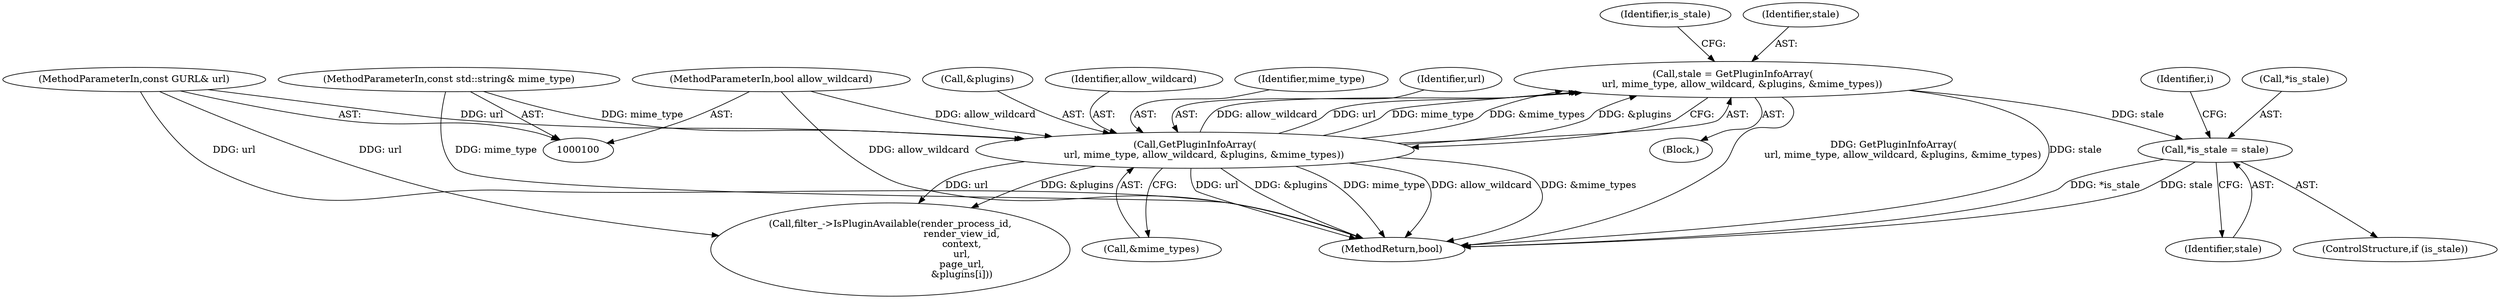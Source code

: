 digraph "0_Chrome_ac8bd041b81e46e4e4fcd5021aaa5499703952e6_4@pointer" {
"1000135" [label="(Call,*is_stale = stale)"];
"1000123" [label="(Call,stale = GetPluginInfoArray(\n      url, mime_type, allow_wildcard, &plugins, &mime_types))"];
"1000125" [label="(Call,GetPluginInfoArray(\n      url, mime_type, allow_wildcard, &plugins, &mime_types))"];
"1000104" [label="(MethodParameterIn,const GURL& url)"];
"1000106" [label="(MethodParameterIn,const std::string& mime_type)"];
"1000107" [label="(MethodParameterIn,bool allow_wildcard)"];
"1000135" [label="(Call,*is_stale = stale)"];
"1000138" [label="(Identifier,stale)"];
"1000104" [label="(MethodParameterIn,const GURL& url)"];
"1000129" [label="(Call,&plugins)"];
"1000128" [label="(Identifier,allow_wildcard)"];
"1000111" [label="(Block,)"];
"1000142" [label="(Identifier,i)"];
"1000127" [label="(Identifier,mime_type)"];
"1000136" [label="(Call,*is_stale)"];
"1000107" [label="(MethodParameterIn,bool allow_wildcard)"];
"1000125" [label="(Call,GetPluginInfoArray(\n      url, mime_type, allow_wildcard, &plugins, &mime_types))"];
"1000154" [label="(Call,filter_->IsPluginAvailable(render_process_id,\n                                               render_view_id,\n                                               context,\n                                               url,\n                                               page_url,\n                                               &plugins[i]))"];
"1000134" [label="(Identifier,is_stale)"];
"1000131" [label="(Call,&mime_types)"];
"1000133" [label="(ControlStructure,if (is_stale))"];
"1000126" [label="(Identifier,url)"];
"1000183" [label="(MethodReturn,bool)"];
"1000106" [label="(MethodParameterIn,const std::string& mime_type)"];
"1000123" [label="(Call,stale = GetPluginInfoArray(\n      url, mime_type, allow_wildcard, &plugins, &mime_types))"];
"1000124" [label="(Identifier,stale)"];
"1000135" -> "1000133"  [label="AST: "];
"1000135" -> "1000138"  [label="CFG: "];
"1000136" -> "1000135"  [label="AST: "];
"1000138" -> "1000135"  [label="AST: "];
"1000142" -> "1000135"  [label="CFG: "];
"1000135" -> "1000183"  [label="DDG: *is_stale"];
"1000135" -> "1000183"  [label="DDG: stale"];
"1000123" -> "1000135"  [label="DDG: stale"];
"1000123" -> "1000111"  [label="AST: "];
"1000123" -> "1000125"  [label="CFG: "];
"1000124" -> "1000123"  [label="AST: "];
"1000125" -> "1000123"  [label="AST: "];
"1000134" -> "1000123"  [label="CFG: "];
"1000123" -> "1000183"  [label="DDG: GetPluginInfoArray(\n      url, mime_type, allow_wildcard, &plugins, &mime_types)"];
"1000123" -> "1000183"  [label="DDG: stale"];
"1000125" -> "1000123"  [label="DDG: allow_wildcard"];
"1000125" -> "1000123"  [label="DDG: url"];
"1000125" -> "1000123"  [label="DDG: mime_type"];
"1000125" -> "1000123"  [label="DDG: &mime_types"];
"1000125" -> "1000123"  [label="DDG: &plugins"];
"1000125" -> "1000131"  [label="CFG: "];
"1000126" -> "1000125"  [label="AST: "];
"1000127" -> "1000125"  [label="AST: "];
"1000128" -> "1000125"  [label="AST: "];
"1000129" -> "1000125"  [label="AST: "];
"1000131" -> "1000125"  [label="AST: "];
"1000125" -> "1000183"  [label="DDG: url"];
"1000125" -> "1000183"  [label="DDG: &plugins"];
"1000125" -> "1000183"  [label="DDG: mime_type"];
"1000125" -> "1000183"  [label="DDG: allow_wildcard"];
"1000125" -> "1000183"  [label="DDG: &mime_types"];
"1000104" -> "1000125"  [label="DDG: url"];
"1000106" -> "1000125"  [label="DDG: mime_type"];
"1000107" -> "1000125"  [label="DDG: allow_wildcard"];
"1000125" -> "1000154"  [label="DDG: url"];
"1000125" -> "1000154"  [label="DDG: &plugins"];
"1000104" -> "1000100"  [label="AST: "];
"1000104" -> "1000183"  [label="DDG: url"];
"1000104" -> "1000154"  [label="DDG: url"];
"1000106" -> "1000100"  [label="AST: "];
"1000106" -> "1000183"  [label="DDG: mime_type"];
"1000107" -> "1000100"  [label="AST: "];
"1000107" -> "1000183"  [label="DDG: allow_wildcard"];
}
